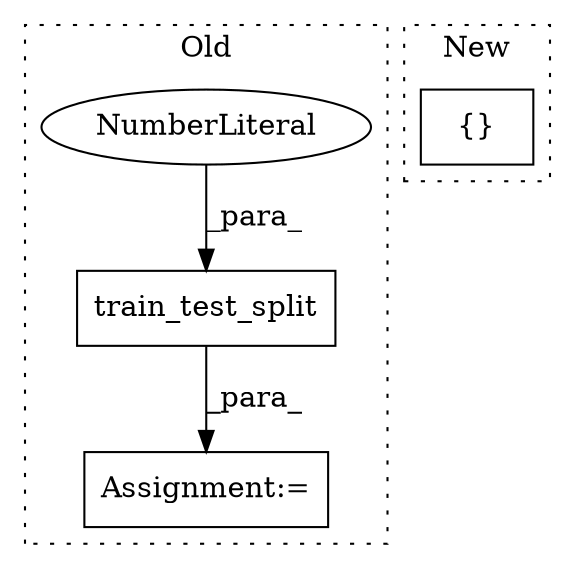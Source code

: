 digraph G {
subgraph cluster0 {
1 [label="train_test_split" a="32" s="577,633" l="17,1" shape="box"];
3 [label="NumberLiteral" a="34" s="631" l="2" shape="ellipse"];
4 [label="Assignment:=" a="7" s="575" l="2" shape="box"];
label = "Old";
style="dotted";
}
subgraph cluster1 {
2 [label="{}" a="4" s="510,518" l="1,1" shape="box"];
label = "New";
style="dotted";
}
1 -> 4 [label="_para_"];
3 -> 1 [label="_para_"];
}